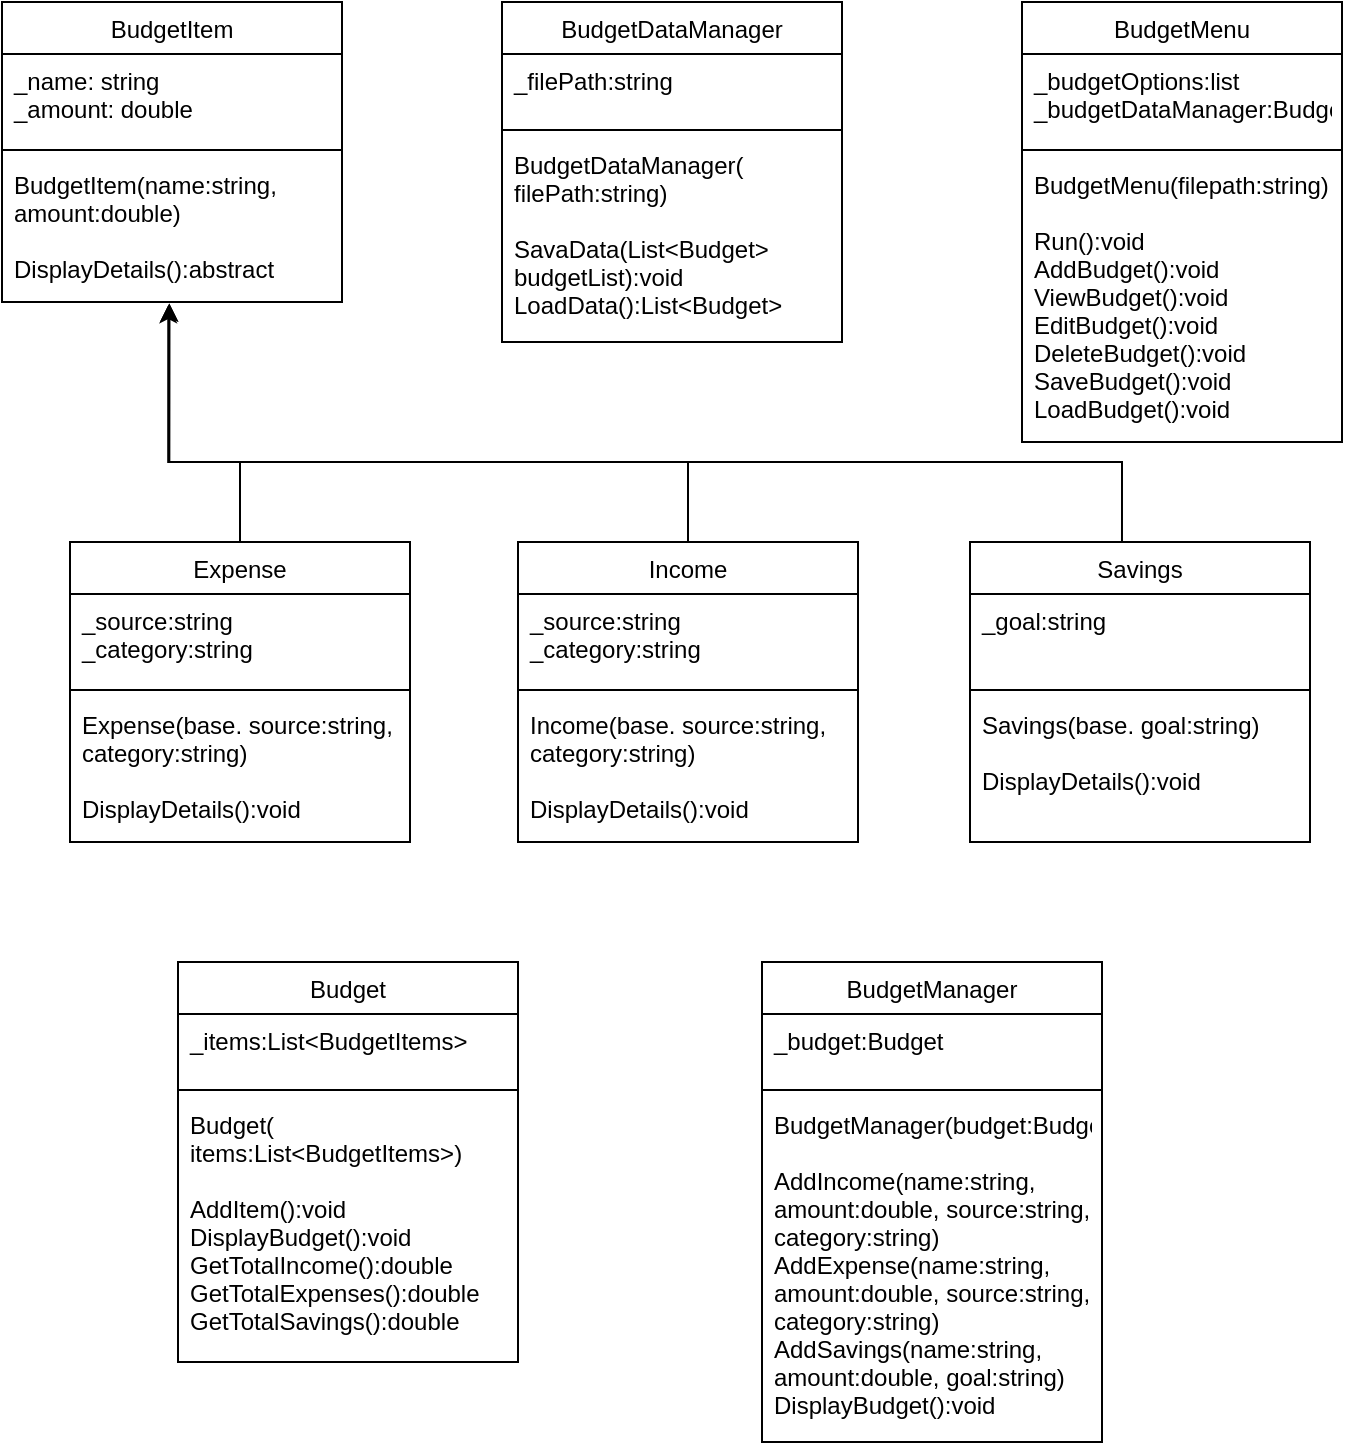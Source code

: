 <mxfile version="21.0.2" type="device"><diagram id="C5RBs43oDa-KdzZeNtuy" name="Page-1"><mxGraphModel dx="1399" dy="775" grid="1" gridSize="10" guides="1" tooltips="1" connect="1" arrows="1" fold="1" page="1" pageScale="1" pageWidth="827" pageHeight="1169" math="0" shadow="0"><root><mxCell id="WIyWlLk6GJQsqaUBKTNV-0"/><mxCell id="WIyWlLk6GJQsqaUBKTNV-1" parent="WIyWlLk6GJQsqaUBKTNV-0"/><mxCell id="zkfFHV4jXpPFQw0GAbJ--17" value="BudgetMenu" style="swimlane;fontStyle=0;align=center;verticalAlign=top;childLayout=stackLayout;horizontal=1;startSize=26;horizontalStack=0;resizeParent=1;resizeLast=0;collapsible=1;marginBottom=0;rounded=0;shadow=0;strokeWidth=1;" parent="WIyWlLk6GJQsqaUBKTNV-1" vertex="1"><mxGeometry x="589" y="190" width="160" height="220" as="geometry"><mxRectangle x="550" y="140" width="160" height="26" as="alternateBounds"/></mxGeometry></mxCell><mxCell id="zkfFHV4jXpPFQw0GAbJ--18" value="_budgetOptions:list&#10;_budgetDataManager:BudgetDataManager" style="text;align=left;verticalAlign=top;spacingLeft=4;spacingRight=4;overflow=hidden;rotatable=0;points=[[0,0.5],[1,0.5]];portConstraint=eastwest;" parent="zkfFHV4jXpPFQw0GAbJ--17" vertex="1"><mxGeometry y="26" width="160" height="44" as="geometry"/></mxCell><mxCell id="zkfFHV4jXpPFQw0GAbJ--23" value="" style="line;html=1;strokeWidth=1;align=left;verticalAlign=middle;spacingTop=-1;spacingLeft=3;spacingRight=3;rotatable=0;labelPosition=right;points=[];portConstraint=eastwest;" parent="zkfFHV4jXpPFQw0GAbJ--17" vertex="1"><mxGeometry y="70" width="160" height="8" as="geometry"/></mxCell><mxCell id="zkfFHV4jXpPFQw0GAbJ--24" value="BudgetMenu(filepath:string)&#10;&#10;Run():void&#10;AddBudget():void&#10;ViewBudget():void&#10;EditBudget():void&#10;DeleteBudget():void&#10;SaveBudget():void&#10;LoadBudget():void" style="text;align=left;verticalAlign=top;spacingLeft=4;spacingRight=4;overflow=hidden;rotatable=0;points=[[0,0.5],[1,0.5]];portConstraint=eastwest;" parent="zkfFHV4jXpPFQw0GAbJ--17" vertex="1"><mxGeometry y="78" width="160" height="142" as="geometry"/></mxCell><mxCell id="sb3WBQUacOY4wjeidCZ5-32" value="BudgetDataManager" style="swimlane;fontStyle=0;align=center;verticalAlign=top;childLayout=stackLayout;horizontal=1;startSize=26;horizontalStack=0;resizeParent=1;resizeLast=0;collapsible=1;marginBottom=0;rounded=0;shadow=0;strokeWidth=1;" parent="WIyWlLk6GJQsqaUBKTNV-1" vertex="1"><mxGeometry x="329" y="190" width="170" height="170" as="geometry"><mxRectangle x="550" y="140" width="160" height="26" as="alternateBounds"/></mxGeometry></mxCell><mxCell id="sb3WBQUacOY4wjeidCZ5-33" value="_filePath:string" style="text;align=left;verticalAlign=top;spacingLeft=4;spacingRight=4;overflow=hidden;rotatable=0;points=[[0,0.5],[1,0.5]];portConstraint=eastwest;" parent="sb3WBQUacOY4wjeidCZ5-32" vertex="1"><mxGeometry y="26" width="170" height="34" as="geometry"/></mxCell><mxCell id="sb3WBQUacOY4wjeidCZ5-34" value="" style="line;html=1;strokeWidth=1;align=left;verticalAlign=middle;spacingTop=-1;spacingLeft=3;spacingRight=3;rotatable=0;labelPosition=right;points=[];portConstraint=eastwest;" parent="sb3WBQUacOY4wjeidCZ5-32" vertex="1"><mxGeometry y="60" width="170" height="8" as="geometry"/></mxCell><mxCell id="sb3WBQUacOY4wjeidCZ5-35" value="BudgetDataManager(&#10;filePath:string)&#10;&#10;SavaData(List&lt;Budget&gt; &#10;budgetList):void&#10;LoadData():List&lt;Budget&gt;" style="text;align=left;verticalAlign=top;spacingLeft=4;spacingRight=4;overflow=hidden;rotatable=0;points=[[0,0.5],[1,0.5]];portConstraint=eastwest;" parent="sb3WBQUacOY4wjeidCZ5-32" vertex="1"><mxGeometry y="68" width="170" height="102" as="geometry"/></mxCell><mxCell id="-XZntvW7HPxnM1kb0jAT-0" value="BudgetItem" style="swimlane;fontStyle=0;align=center;verticalAlign=top;childLayout=stackLayout;horizontal=1;startSize=26;horizontalStack=0;resizeParent=1;resizeLast=0;collapsible=1;marginBottom=0;rounded=0;shadow=0;strokeWidth=1;" parent="WIyWlLk6GJQsqaUBKTNV-1" vertex="1"><mxGeometry x="79" y="190" width="170" height="150" as="geometry"><mxRectangle x="550" y="140" width="160" height="26" as="alternateBounds"/></mxGeometry></mxCell><mxCell id="-XZntvW7HPxnM1kb0jAT-1" value="_name: string&#10;_amount: double" style="text;align=left;verticalAlign=top;spacingLeft=4;spacingRight=4;overflow=hidden;rotatable=0;points=[[0,0.5],[1,0.5]];portConstraint=eastwest;" parent="-XZntvW7HPxnM1kb0jAT-0" vertex="1"><mxGeometry y="26" width="170" height="44" as="geometry"/></mxCell><mxCell id="-XZntvW7HPxnM1kb0jAT-2" value="" style="line;html=1;strokeWidth=1;align=left;verticalAlign=middle;spacingTop=-1;spacingLeft=3;spacingRight=3;rotatable=0;labelPosition=right;points=[];portConstraint=eastwest;" parent="-XZntvW7HPxnM1kb0jAT-0" vertex="1"><mxGeometry y="70" width="170" height="8" as="geometry"/></mxCell><mxCell id="-XZntvW7HPxnM1kb0jAT-3" value="BudgetItem(name:string, &#10;amount:double)&#10;&#10;DisplayDetails():abstract" style="text;align=left;verticalAlign=top;spacingLeft=4;spacingRight=4;overflow=hidden;rotatable=0;points=[[0,0.5],[1,0.5]];portConstraint=eastwest;" parent="-XZntvW7HPxnM1kb0jAT-0" vertex="1"><mxGeometry y="78" width="170" height="72" as="geometry"/></mxCell><mxCell id="-XZntvW7HPxnM1kb0jAT-8" style="edgeStyle=orthogonalEdgeStyle;rounded=0;orthogonalLoop=1;jettySize=auto;html=1;entryX=0.489;entryY=1.022;entryDx=0;entryDy=0;entryPerimeter=0;exitX=0.5;exitY=0;exitDx=0;exitDy=0;" parent="WIyWlLk6GJQsqaUBKTNV-1" source="-XZntvW7HPxnM1kb0jAT-4" target="-XZntvW7HPxnM1kb0jAT-3" edge="1"><mxGeometry relative="1" as="geometry"><mxPoint x="319" y="400" as="sourcePoint"/><Array as="points"><mxPoint x="422" y="420"/><mxPoint x="162" y="420"/></Array></mxGeometry></mxCell><mxCell id="-XZntvW7HPxnM1kb0jAT-4" value="Income" style="swimlane;fontStyle=0;align=center;verticalAlign=top;childLayout=stackLayout;horizontal=1;startSize=26;horizontalStack=0;resizeParent=1;resizeLast=0;collapsible=1;marginBottom=0;rounded=0;shadow=0;strokeWidth=1;" parent="WIyWlLk6GJQsqaUBKTNV-1" vertex="1"><mxGeometry x="337" y="460" width="170" height="150" as="geometry"><mxRectangle x="550" y="140" width="160" height="26" as="alternateBounds"/></mxGeometry></mxCell><mxCell id="-XZntvW7HPxnM1kb0jAT-5" value="_source:string&#10;_category:string" style="text;align=left;verticalAlign=top;spacingLeft=4;spacingRight=4;overflow=hidden;rotatable=0;points=[[0,0.5],[1,0.5]];portConstraint=eastwest;" parent="-XZntvW7HPxnM1kb0jAT-4" vertex="1"><mxGeometry y="26" width="170" height="44" as="geometry"/></mxCell><mxCell id="-XZntvW7HPxnM1kb0jAT-6" value="" style="line;html=1;strokeWidth=1;align=left;verticalAlign=middle;spacingTop=-1;spacingLeft=3;spacingRight=3;rotatable=0;labelPosition=right;points=[];portConstraint=eastwest;" parent="-XZntvW7HPxnM1kb0jAT-4" vertex="1"><mxGeometry y="70" width="170" height="8" as="geometry"/></mxCell><mxCell id="-XZntvW7HPxnM1kb0jAT-7" value="Income(base. source:string,&#10;category:string)&#10;&#10;DisplayDetails():void" style="text;align=left;verticalAlign=top;spacingLeft=4;spacingRight=4;overflow=hidden;rotatable=0;points=[[0,0.5],[1,0.5]];portConstraint=eastwest;" parent="-XZntvW7HPxnM1kb0jAT-4" vertex="1"><mxGeometry y="78" width="170" height="72" as="geometry"/></mxCell><mxCell id="-XZntvW7HPxnM1kb0jAT-9" style="edgeStyle=orthogonalEdgeStyle;rounded=0;orthogonalLoop=1;jettySize=auto;html=1;exitX=0.5;exitY=0;exitDx=0;exitDy=0;entryX=0.492;entryY=1.011;entryDx=0;entryDy=0;entryPerimeter=0;" parent="WIyWlLk6GJQsqaUBKTNV-1" source="-XZntvW7HPxnM1kb0jAT-10" target="-XZntvW7HPxnM1kb0jAT-3" edge="1"><mxGeometry relative="1" as="geometry"><mxPoint x="279" y="350" as="targetPoint"/><Array as="points"><mxPoint x="198" y="420"/><mxPoint x="163" y="420"/></Array><mxPoint x="79" y="400" as="sourcePoint"/></mxGeometry></mxCell><mxCell id="-XZntvW7HPxnM1kb0jAT-10" value="Expense" style="swimlane;fontStyle=0;align=center;verticalAlign=top;childLayout=stackLayout;horizontal=1;startSize=26;horizontalStack=0;resizeParent=1;resizeLast=0;collapsible=1;marginBottom=0;rounded=0;shadow=0;strokeWidth=1;" parent="WIyWlLk6GJQsqaUBKTNV-1" vertex="1"><mxGeometry x="113" y="460" width="170" height="150" as="geometry"><mxRectangle x="550" y="140" width="160" height="26" as="alternateBounds"/></mxGeometry></mxCell><mxCell id="-XZntvW7HPxnM1kb0jAT-11" value="_source:string&#10;_category:string" style="text;align=left;verticalAlign=top;spacingLeft=4;spacingRight=4;overflow=hidden;rotatable=0;points=[[0,0.5],[1,0.5]];portConstraint=eastwest;" parent="-XZntvW7HPxnM1kb0jAT-10" vertex="1"><mxGeometry y="26" width="170" height="44" as="geometry"/></mxCell><mxCell id="-XZntvW7HPxnM1kb0jAT-12" value="" style="line;html=1;strokeWidth=1;align=left;verticalAlign=middle;spacingTop=-1;spacingLeft=3;spacingRight=3;rotatable=0;labelPosition=right;points=[];portConstraint=eastwest;" parent="-XZntvW7HPxnM1kb0jAT-10" vertex="1"><mxGeometry y="70" width="170" height="8" as="geometry"/></mxCell><mxCell id="-XZntvW7HPxnM1kb0jAT-13" value="Expense(base. source:string,&#10;category:string)&#10;&#10;DisplayDetails():void" style="text;align=left;verticalAlign=top;spacingLeft=4;spacingRight=4;overflow=hidden;rotatable=0;points=[[0,0.5],[1,0.5]];portConstraint=eastwest;" parent="-XZntvW7HPxnM1kb0jAT-10" vertex="1"><mxGeometry y="78" width="170" height="72" as="geometry"/></mxCell><mxCell id="-XZntvW7HPxnM1kb0jAT-18" style="edgeStyle=orthogonalEdgeStyle;rounded=0;orthogonalLoop=1;jettySize=auto;html=1;entryX=0.492;entryY=1.011;entryDx=0;entryDy=0;entryPerimeter=0;exitX=0.447;exitY=0.013;exitDx=0;exitDy=0;exitPerimeter=0;" parent="WIyWlLk6GJQsqaUBKTNV-1" source="-XZntvW7HPxnM1kb0jAT-14" target="-XZntvW7HPxnM1kb0jAT-3" edge="1"><mxGeometry relative="1" as="geometry"><Array as="points"><mxPoint x="639" y="420"/><mxPoint x="163" y="420"/></Array></mxGeometry></mxCell><mxCell id="-XZntvW7HPxnM1kb0jAT-14" value="Savings" style="swimlane;fontStyle=0;align=center;verticalAlign=top;childLayout=stackLayout;horizontal=1;startSize=26;horizontalStack=0;resizeParent=1;resizeLast=0;collapsible=1;marginBottom=0;rounded=0;shadow=0;strokeWidth=1;" parent="WIyWlLk6GJQsqaUBKTNV-1" vertex="1"><mxGeometry x="563" y="460" width="170" height="150" as="geometry"><mxRectangle x="550" y="140" width="160" height="26" as="alternateBounds"/></mxGeometry></mxCell><mxCell id="-XZntvW7HPxnM1kb0jAT-15" value="_goal:string" style="text;align=left;verticalAlign=top;spacingLeft=4;spacingRight=4;overflow=hidden;rotatable=0;points=[[0,0.5],[1,0.5]];portConstraint=eastwest;" parent="-XZntvW7HPxnM1kb0jAT-14" vertex="1"><mxGeometry y="26" width="170" height="44" as="geometry"/></mxCell><mxCell id="-XZntvW7HPxnM1kb0jAT-16" value="" style="line;html=1;strokeWidth=1;align=left;verticalAlign=middle;spacingTop=-1;spacingLeft=3;spacingRight=3;rotatable=0;labelPosition=right;points=[];portConstraint=eastwest;" parent="-XZntvW7HPxnM1kb0jAT-14" vertex="1"><mxGeometry y="70" width="170" height="8" as="geometry"/></mxCell><mxCell id="-XZntvW7HPxnM1kb0jAT-17" value="Savings(base. goal:string)&#10;&#10;DisplayDetails():void" style="text;align=left;verticalAlign=top;spacingLeft=4;spacingRight=4;overflow=hidden;rotatable=0;points=[[0,0.5],[1,0.5]];portConstraint=eastwest;" parent="-XZntvW7HPxnM1kb0jAT-14" vertex="1"><mxGeometry y="78" width="170" height="72" as="geometry"/></mxCell><mxCell id="-XZntvW7HPxnM1kb0jAT-19" value="Budget" style="swimlane;fontStyle=0;align=center;verticalAlign=top;childLayout=stackLayout;horizontal=1;startSize=26;horizontalStack=0;resizeParent=1;resizeLast=0;collapsible=1;marginBottom=0;rounded=0;shadow=0;strokeWidth=1;" parent="WIyWlLk6GJQsqaUBKTNV-1" vertex="1"><mxGeometry x="167" y="670" width="170" height="200" as="geometry"><mxRectangle x="550" y="140" width="160" height="26" as="alternateBounds"/></mxGeometry></mxCell><mxCell id="-XZntvW7HPxnM1kb0jAT-20" value="_items:List&lt;BudgetItems&gt;" style="text;align=left;verticalAlign=top;spacingLeft=4;spacingRight=4;overflow=hidden;rotatable=0;points=[[0,0.5],[1,0.5]];portConstraint=eastwest;" parent="-XZntvW7HPxnM1kb0jAT-19" vertex="1"><mxGeometry y="26" width="170" height="34" as="geometry"/></mxCell><mxCell id="-XZntvW7HPxnM1kb0jAT-21" value="" style="line;html=1;strokeWidth=1;align=left;verticalAlign=middle;spacingTop=-1;spacingLeft=3;spacingRight=3;rotatable=0;labelPosition=right;points=[];portConstraint=eastwest;" parent="-XZntvW7HPxnM1kb0jAT-19" vertex="1"><mxGeometry y="60" width="170" height="8" as="geometry"/></mxCell><mxCell id="-XZntvW7HPxnM1kb0jAT-22" value="Budget(&#10;items:List&lt;BudgetItems&gt;)&#10;&#10;AddItem():void&#10;DisplayBudget():void&#10;GetTotalIncome():double&#10;GetTotalExpenses():double&#10;GetTotalSavings():double&#10;" style="text;align=left;verticalAlign=top;spacingLeft=4;spacingRight=4;overflow=hidden;rotatable=0;points=[[0,0.5],[1,0.5]];portConstraint=eastwest;" parent="-XZntvW7HPxnM1kb0jAT-19" vertex="1"><mxGeometry y="68" width="170" height="122" as="geometry"/></mxCell><mxCell id="-XZntvW7HPxnM1kb0jAT-23" value="BudgetManager" style="swimlane;fontStyle=0;align=center;verticalAlign=top;childLayout=stackLayout;horizontal=1;startSize=26;horizontalStack=0;resizeParent=1;resizeLast=0;collapsible=1;marginBottom=0;rounded=0;shadow=0;strokeWidth=1;" parent="WIyWlLk6GJQsqaUBKTNV-1" vertex="1"><mxGeometry x="459" y="670" width="170" height="240" as="geometry"><mxRectangle x="550" y="140" width="160" height="26" as="alternateBounds"/></mxGeometry></mxCell><mxCell id="-XZntvW7HPxnM1kb0jAT-24" value="_budget:Budget" style="text;align=left;verticalAlign=top;spacingLeft=4;spacingRight=4;overflow=hidden;rotatable=0;points=[[0,0.5],[1,0.5]];portConstraint=eastwest;" parent="-XZntvW7HPxnM1kb0jAT-23" vertex="1"><mxGeometry y="26" width="170" height="34" as="geometry"/></mxCell><mxCell id="-XZntvW7HPxnM1kb0jAT-25" value="" style="line;html=1;strokeWidth=1;align=left;verticalAlign=middle;spacingTop=-1;spacingLeft=3;spacingRight=3;rotatable=0;labelPosition=right;points=[];portConstraint=eastwest;" parent="-XZntvW7HPxnM1kb0jAT-23" vertex="1"><mxGeometry y="60" width="170" height="8" as="geometry"/></mxCell><mxCell id="-XZntvW7HPxnM1kb0jAT-26" value="BudgetManager(budget:Budget)&#10;&#10;AddIncome(name:string,&#10;amount:double, source:string,&#10;category:string)&#10;AddExpense(name:string,&#10;amount:double, source:string,&#10;category:string)&#10;AddSavings(name:string,&#10;amount:double, goal:string)&#10;DisplayBudget():void" style="text;align=left;verticalAlign=top;spacingLeft=4;spacingRight=4;overflow=hidden;rotatable=0;points=[[0,0.5],[1,0.5]];portConstraint=eastwest;" parent="-XZntvW7HPxnM1kb0jAT-23" vertex="1"><mxGeometry y="68" width="170" height="162" as="geometry"/></mxCell></root></mxGraphModel></diagram></mxfile>